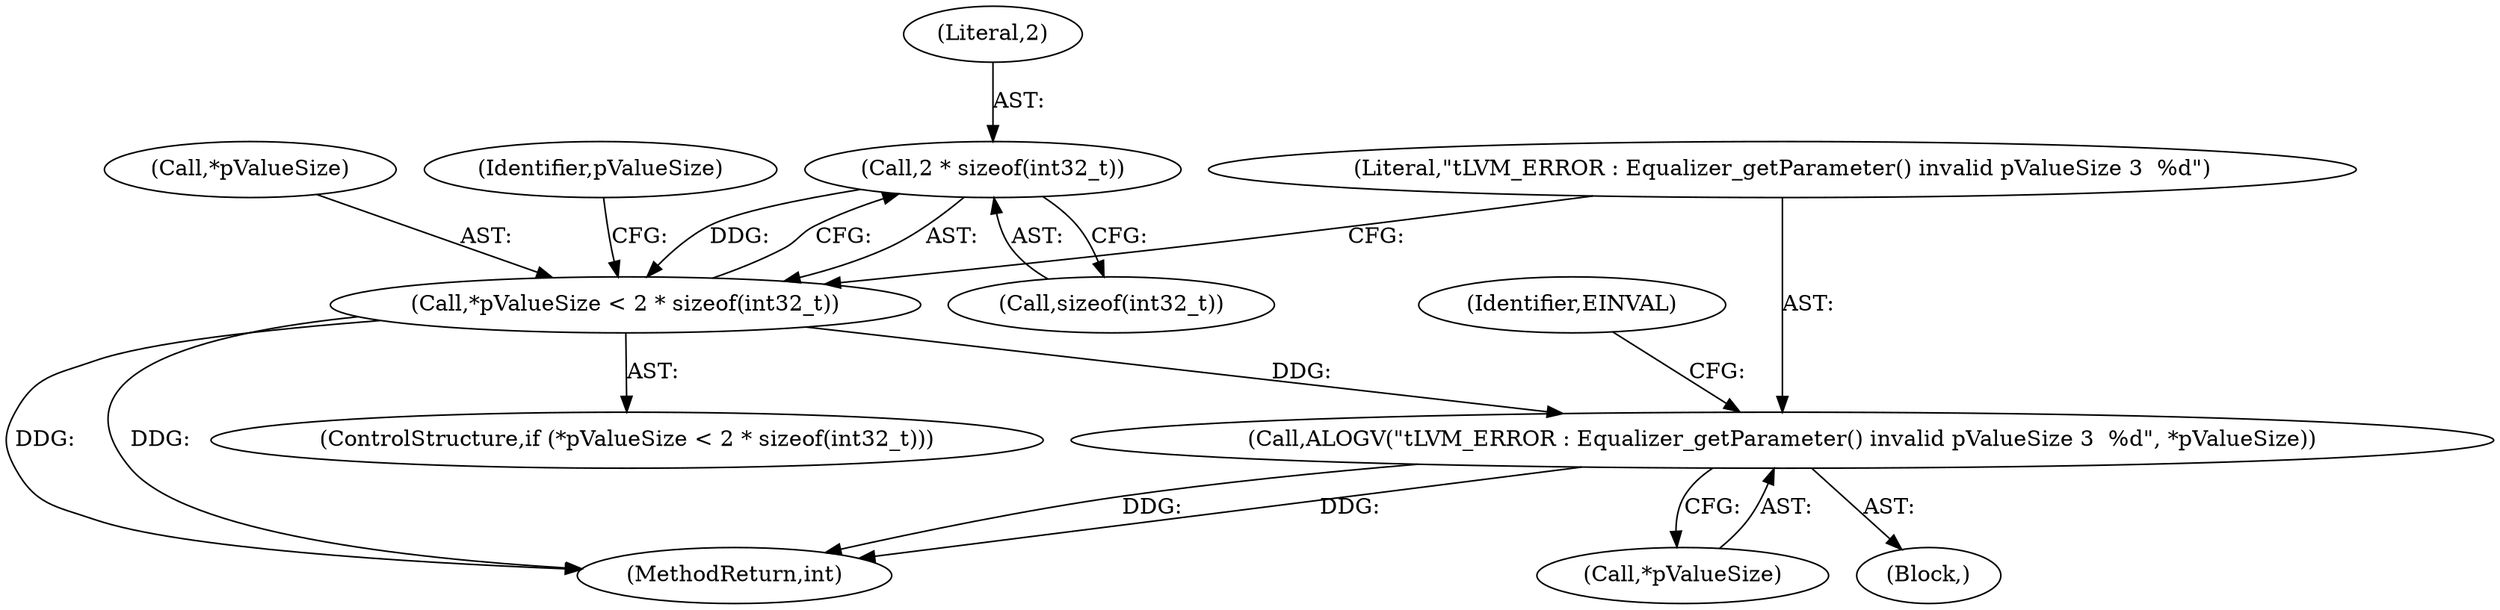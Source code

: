 digraph "0_Android_c66c43ad571ed2590dcd55a762c73c90d9744bac@API" {
"1000196" [label="(Call,2 * sizeof(int32_t))"];
"1000193" [label="(Call,*pValueSize < 2 * sizeof(int32_t))"];
"1000201" [label="(Call,ALOGV(\"\tLVM_ERROR : Equalizer_getParameter() invalid pValueSize 3  %d\", *pValueSize))"];
"1000192" [label="(ControlStructure,if (*pValueSize < 2 * sizeof(int32_t)))"];
"1000201" [label="(Call,ALOGV(\"\tLVM_ERROR : Equalizer_getParameter() invalid pValueSize 3  %d\", *pValueSize))"];
"1000194" [label="(Call,*pValueSize)"];
"1000210" [label="(Identifier,pValueSize)"];
"1000193" [label="(Call,*pValueSize < 2 * sizeof(int32_t))"];
"1000202" [label="(Literal,\"\tLVM_ERROR : Equalizer_getParameter() invalid pValueSize 3  %d\")"];
"1000200" [label="(Block,)"];
"1000203" [label="(Call,*pValueSize)"];
"1000198" [label="(Call,sizeof(int32_t))"];
"1000196" [label="(Call,2 * sizeof(int32_t))"];
"1000207" [label="(Identifier,EINVAL)"];
"1000567" [label="(MethodReturn,int)"];
"1000197" [label="(Literal,2)"];
"1000196" -> "1000193"  [label="AST: "];
"1000196" -> "1000198"  [label="CFG: "];
"1000197" -> "1000196"  [label="AST: "];
"1000198" -> "1000196"  [label="AST: "];
"1000193" -> "1000196"  [label="CFG: "];
"1000196" -> "1000193"  [label="DDG: "];
"1000193" -> "1000192"  [label="AST: "];
"1000194" -> "1000193"  [label="AST: "];
"1000202" -> "1000193"  [label="CFG: "];
"1000210" -> "1000193"  [label="CFG: "];
"1000193" -> "1000567"  [label="DDG: "];
"1000193" -> "1000567"  [label="DDG: "];
"1000193" -> "1000201"  [label="DDG: "];
"1000201" -> "1000200"  [label="AST: "];
"1000201" -> "1000203"  [label="CFG: "];
"1000202" -> "1000201"  [label="AST: "];
"1000203" -> "1000201"  [label="AST: "];
"1000207" -> "1000201"  [label="CFG: "];
"1000201" -> "1000567"  [label="DDG: "];
"1000201" -> "1000567"  [label="DDG: "];
}
